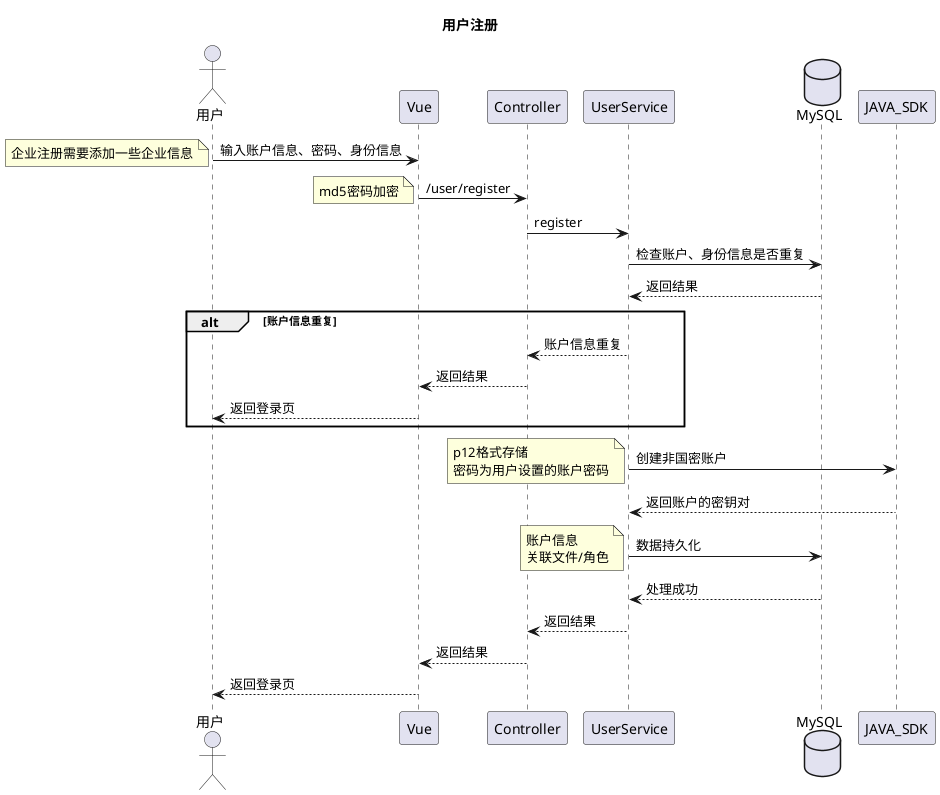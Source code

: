 @startuml
'https://plantuml.com/sequence-diagram
title 用户注册
actor 用户

用户 -> Vue : 输入账户信息、密码、身份信息
note left
企业注册需要添加一些企业信息
end note
Vue -> Controller : /user/register
note left
md5密码加密
end note
Controller -> UserService : register
database MySQL
UserService -> MySQL : 检查账户、身份信息是否重复
UserService <-- MySQL : 返回结果
alt 账户信息重复
    Controller <-- UserService : 账户信息重复
    Vue <-- Controller : 返回结果
    用户 <-- Vue : 返回登录页
end alt

UserService -> JAVA_SDK : 创建非国密账户
note left
p12格式存储
密码为用户设置的账户密码
end note

UserService <-- JAVA_SDK : 返回账户的密钥对
'UserService -> WeIdentity : 根据密钥对生成weid
'UserService <-- WeIdentity : 返回weid

UserService -> MySQL : 数据持久化
note left
账户信息
关联文件/角色
end note
UserService <-- MySQL : 处理成功
Controller <-- UserService : 返回结果
Vue <-- Controller : 返回结果
用户 <-- Vue : 返回登录页

@enduml